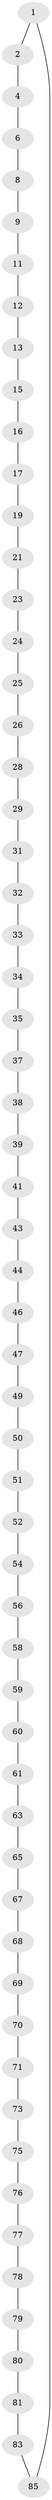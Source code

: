 // Generated by graph-tools (version 1.1) at 2025/52/02/27/25 19:52:24]
// undirected, 60 vertices, 60 edges
graph export_dot {
graph [start="1"]
  node [color=gray90,style=filled];
  1 [super="+87"];
  2 [super="+3"];
  4 [super="+5"];
  6 [super="+7"];
  8;
  9 [super="+10"];
  11;
  12;
  13 [super="+14"];
  15;
  16;
  17 [super="+18"];
  19 [super="+20"];
  21 [super="+22"];
  23;
  24;
  25;
  26 [super="+27"];
  28;
  29 [super="+30"];
  31;
  32;
  33;
  34;
  35 [super="+36"];
  37;
  38;
  39 [super="+40"];
  41 [super="+42"];
  43;
  44 [super="+45"];
  46;
  47 [super="+48"];
  49;
  50;
  51;
  52 [super="+53"];
  54 [super="+55"];
  56 [super="+57"];
  58;
  59;
  60;
  61 [super="+62"];
  63 [super="+64"];
  65 [super="+66"];
  67;
  68;
  69;
  70;
  71 [super="+72"];
  73 [super="+74"];
  75;
  76;
  77;
  78;
  79;
  80;
  81 [super="+82"];
  83 [super="+84"];
  85 [super="+86"];
  1 -- 2;
  1 -- 85;
  2 -- 4;
  4 -- 6;
  6 -- 8;
  8 -- 9;
  9 -- 11;
  11 -- 12;
  12 -- 13;
  13 -- 15;
  15 -- 16;
  16 -- 17;
  17 -- 19;
  19 -- 21;
  21 -- 23;
  23 -- 24;
  24 -- 25;
  25 -- 26;
  26 -- 28;
  28 -- 29;
  29 -- 31;
  31 -- 32;
  32 -- 33;
  33 -- 34;
  34 -- 35;
  35 -- 37;
  37 -- 38;
  38 -- 39;
  39 -- 41;
  41 -- 43;
  43 -- 44;
  44 -- 46;
  46 -- 47;
  47 -- 49;
  49 -- 50;
  50 -- 51;
  51 -- 52;
  52 -- 54;
  54 -- 56;
  56 -- 58;
  58 -- 59;
  59 -- 60;
  60 -- 61;
  61 -- 63;
  63 -- 65;
  65 -- 67;
  67 -- 68;
  68 -- 69;
  69 -- 70;
  70 -- 71;
  71 -- 73;
  73 -- 75;
  75 -- 76;
  76 -- 77;
  77 -- 78;
  78 -- 79;
  79 -- 80;
  80 -- 81;
  81 -- 83;
  83 -- 85;
}
